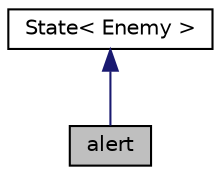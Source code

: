 digraph "alert"
{
 // LATEX_PDF_SIZE
  edge [fontname="Helvetica",fontsize="10",labelfontname="Helvetica",labelfontsize="10"];
  node [fontname="Helvetica",fontsize="10",shape=record];
  Node1 [label="alert",height=0.2,width=0.4,color="black", fillcolor="grey75", style="filled", fontcolor="black",tooltip="A derived class that inherits from the state class. Represents the Die state of the Enemy FSM."];
  Node2 -> Node1 [dir="back",color="midnightblue",fontsize="10",style="solid"];
  Node2 [label="State\< Enemy \>",height=0.2,width=0.4,color="black", fillcolor="white", style="filled",URL="$class_state.html",tooltip=" "];
}
